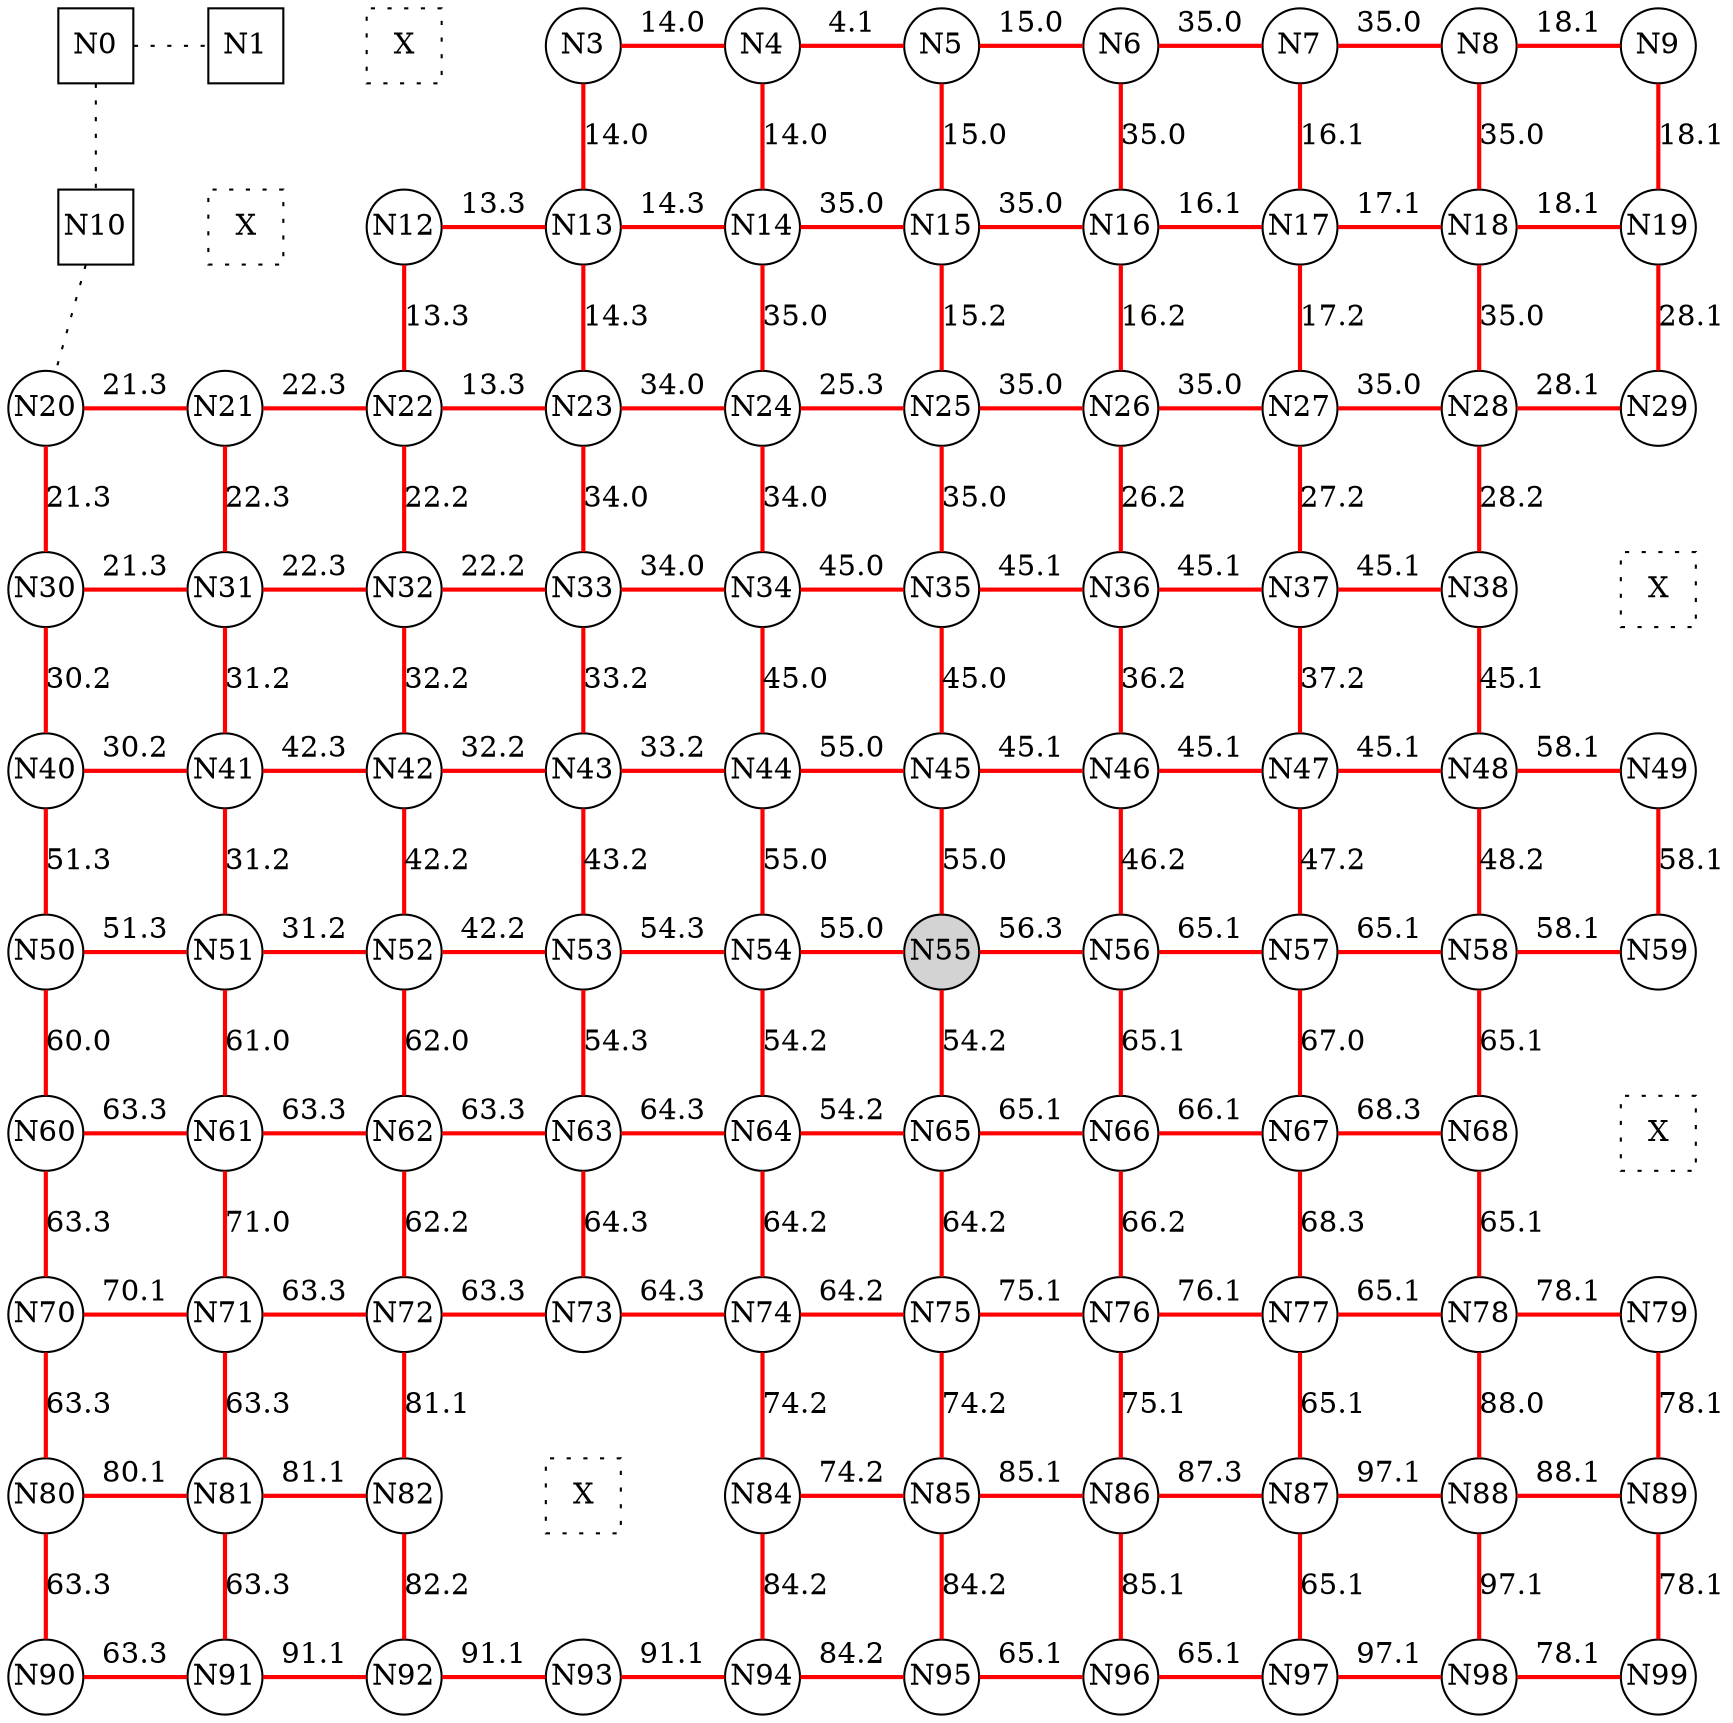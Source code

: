 
 digraph G { graph [layout=dot] 
 {rank=same; N0 [shape=square, fixedsize=true]; N1 [shape=square, fixedsize=true]; N2 [shape=square, style=dotted, fixedsize=true, label=X]; N3 [shape=circle, fixedsize=true]; N4 [shape=circle, fixedsize=true]; N5 [shape=circle, fixedsize=true]; N6 [shape=circle, fixedsize=true]; N7 [shape=circle, fixedsize=true]; N8 [shape=circle, fixedsize=true]; N9 [shape=circle, fixedsize=true];  }
 {rank=same; N10 [shape=square, fixedsize=true]; N11 [shape=square, style=dotted, fixedsize=true, label=X]; N12 [shape=circle, fixedsize=true]; N13 [shape=circle, fixedsize=true]; N14 [shape=circle, fixedsize=true]; N15 [shape=circle, fixedsize=true]; N16 [shape=circle, fixedsize=true]; N17 [shape=circle, fixedsize=true]; N18 [shape=circle, fixedsize=true]; N19 [shape=circle, fixedsize=true];  }
 {rank=same; N20 [shape=circle, fixedsize=true]; N21 [shape=circle, fixedsize=true]; N22 [shape=circle, fixedsize=true]; N23 [shape=circle, fixedsize=true]; N24 [shape=circle, fixedsize=true]; N25 [shape=circle, fixedsize=true]; N26 [shape=circle, fixedsize=true]; N27 [shape=circle, fixedsize=true]; N28 [shape=circle, fixedsize=true]; N29 [shape=circle, fixedsize=true];  }
 {rank=same; N30 [shape=circle, fixedsize=true]; N31 [shape=circle, fixedsize=true]; N32 [shape=circle, fixedsize=true]; N33 [shape=circle, fixedsize=true]; N34 [shape=circle, fixedsize=true]; N35 [shape=circle, fixedsize=true]; N36 [shape=circle, fixedsize=true]; N37 [shape=circle, fixedsize=true]; N38 [shape=circle, fixedsize=true]; N39 [shape=square, style=dotted, fixedsize=true, label=X];  }
 {rank=same; N40 [shape=circle, fixedsize=true]; N41 [shape=circle, fixedsize=true]; N42 [shape=circle, fixedsize=true]; N43 [shape=circle, fixedsize=true]; N44 [shape=circle, fixedsize=true]; N45 [shape=circle, fixedsize=true]; N46 [shape=circle, fixedsize=true]; N47 [shape=circle, fixedsize=true]; N48 [shape=circle, fixedsize=true]; N49 [shape=circle, fixedsize=true];  }
 {rank=same; N50 [shape=circle, fixedsize=true]; N51 [shape=circle, fixedsize=true]; N52 [shape=circle, fixedsize=true]; N53 [shape=circle, fixedsize=true]; N54 [shape=circle, fixedsize=true]; N55 [shape=circle, style=filled, fixedsize=true]; N56 [shape=circle, fixedsize=true]; N57 [shape=circle, fixedsize=true]; N58 [shape=circle, fixedsize=true]; N59 [shape=circle, fixedsize=true];  }
 {rank=same; N60 [shape=circle, fixedsize=true]; N61 [shape=circle, fixedsize=true]; N62 [shape=circle, fixedsize=true]; N63 [shape=circle, fixedsize=true]; N64 [shape=circle, fixedsize=true]; N65 [shape=circle, fixedsize=true]; N66 [shape=circle, fixedsize=true]; N67 [shape=circle, fixedsize=true]; N68 [shape=circle, fixedsize=true]; N69 [shape=square, style=dotted, fixedsize=true, label=X];  }
 {rank=same; N70 [shape=circle, fixedsize=true]; N71 [shape=circle, fixedsize=true]; N72 [shape=circle, fixedsize=true]; N73 [shape=circle, fixedsize=true]; N74 [shape=circle, fixedsize=true]; N75 [shape=circle, fixedsize=true]; N76 [shape=circle, fixedsize=true]; N77 [shape=circle, fixedsize=true]; N78 [shape=circle, fixedsize=true]; N79 [shape=circle, fixedsize=true];  }
 {rank=same; N80 [shape=circle, fixedsize=true]; N81 [shape=circle, fixedsize=true]; N82 [shape=circle, fixedsize=true]; N83 [shape=square, style=dotted, fixedsize=true, label=X]; N84 [shape=circle, fixedsize=true]; N85 [shape=circle, fixedsize=true]; N86 [shape=circle, fixedsize=true]; N87 [shape=circle, fixedsize=true]; N88 [shape=circle, fixedsize=true]; N89 [shape=circle, fixedsize=true];  }
 {rank=same; N90 [shape=circle, fixedsize=true]; N91 [shape=circle, fixedsize=true]; N92 [shape=circle, fixedsize=true]; N93 [shape=circle, fixedsize=true]; N94 [shape=circle, fixedsize=true]; N95 [shape=circle, fixedsize=true]; N96 [shape=circle, fixedsize=true]; N97 [shape=circle, fixedsize=true]; N98 [shape=circle, fixedsize=true]; N99 [shape=circle, fixedsize=true];  }
N0->N1 [dir=none, style=dotted, label=""]
N1->N2 [dir=none, style=invis, label=" "]
N2->N3 [dir=none, style=invis, label=" "]
N3->N4 [dir=none, color=red, style=bold, label="14.0"]
N4->N5 [dir=none, color=red, style=bold, label="4.1"]
N5->N6 [dir=none, color=red, style=bold, label="15.0"]
N6->N7 [dir=none, color=red, style=bold, label="35.0"]
N7->N8 [dir=none, color=red, style=bold, label="35.0"]
N8->N9 [dir=none, color=red, style=bold, label="18.1"]
N10->N11 [dir=none, style=invis, label=" "]
N11->N12 [dir=none, style=invis, label=" "]
N12->N13 [dir=none, color=red, style=bold, label="13.3"]
N13->N14 [dir=none, color=red, style=bold, label="14.3"]
N14->N15 [dir=none, color=red, style=bold, label="35.0"]
N15->N16 [dir=none, color=red, style=bold, label="35.0"]
N16->N17 [dir=none, color=red, style=bold, label="16.1"]
N17->N18 [dir=none, color=red, style=bold, label="17.1"]
N18->N19 [dir=none, color=red, style=bold, label="18.1"]
N20->N21 [dir=none, color=red, style=bold, label="21.3"]
N21->N22 [dir=none, color=red, style=bold, label="22.3"]
N22->N23 [dir=none, color=red, style=bold, label="13.3"]
N23->N24 [dir=none, color=red, style=bold, label="34.0"]
N24->N25 [dir=none, color=red, style=bold, label="25.3"]
N25->N26 [dir=none, color=red, style=bold, label="35.0"]
N26->N27 [dir=none, color=red, style=bold, label="35.0"]
N27->N28 [dir=none, color=red, style=bold, label="35.0"]
N28->N29 [dir=none, color=red, style=bold, label="28.1"]
N30->N31 [dir=none, color=red, style=bold, label="21.3"]
N31->N32 [dir=none, color=red, style=bold, label="22.3"]
N32->N33 [dir=none, color=red, style=bold, label="22.2"]
N33->N34 [dir=none, color=red, style=bold, label="34.0"]
N34->N35 [dir=none, color=red, style=bold, label="45.0"]
N35->N36 [dir=none, color=red, style=bold, label="45.1"]
N36->N37 [dir=none, color=red, style=bold, label="45.1"]
N37->N38 [dir=none, color=red, style=bold, label="45.1"]
N38->N39 [dir=none, style=invis, label=" "]
N40->N41 [dir=none, color=red, style=bold, label="30.2"]
N41->N42 [dir=none, color=red, style=bold, label="42.3"]
N42->N43 [dir=none, color=red, style=bold, label="32.2"]
N43->N44 [dir=none, color=red, style=bold, label="33.2"]
N44->N45 [dir=none, color=red, style=bold, label="55.0"]
N45->N46 [dir=none, color=red, style=bold, label="45.1"]
N46->N47 [dir=none, color=red, style=bold, label="45.1"]
N47->N48 [dir=none, color=red, style=bold, label="45.1"]
N48->N49 [dir=none, color=red, style=bold, label="58.1"]
N50->N51 [dir=none, color=red, style=bold, label="51.3"]
N51->N52 [dir=none, color=red, style=bold, label="31.2"]
N52->N53 [dir=none, color=red, style=bold, label="42.2"]
N53->N54 [dir=none, color=red, style=bold, label="54.3"]
N54->N55 [dir=none, color=red, style=bold, label="55.0"]
N55->N56 [dir=none, color=red, style=bold, label="56.3"]
N56->N57 [dir=none, color=red, style=bold, label="65.1"]
N57->N58 [dir=none, color=red, style=bold, label="65.1"]
N58->N59 [dir=none, color=red, style=bold, label="58.1"]
N60->N61 [dir=none, color=red, style=bold, label="63.3"]
N61->N62 [dir=none, color=red, style=bold, label="63.3"]
N62->N63 [dir=none, color=red, style=bold, label="63.3"]
N63->N64 [dir=none, color=red, style=bold, label="64.3"]
N64->N65 [dir=none, color=red, style=bold, label="54.2"]
N65->N66 [dir=none, color=red, style=bold, label="65.1"]
N66->N67 [dir=none, color=red, style=bold, label="66.1"]
N67->N68 [dir=none, color=red, style=bold, label="68.3"]
N68->N69 [dir=none, style=invis, label=" "]
N70->N71 [dir=none, color=red, style=bold, label="70.1"]
N71->N72 [dir=none, color=red, style=bold, label="63.3"]
N72->N73 [dir=none, color=red, style=bold, label="63.3"]
N73->N74 [dir=none, color=red, style=bold, label="64.3"]
N74->N75 [dir=none, color=red, style=bold, label="64.2"]
N75->N76 [dir=none, color=red, style=bold, label="75.1"]
N76->N77 [dir=none, color=red, style=bold, label="76.1"]
N77->N78 [dir=none, color=red, style=bold, label="65.1"]
N78->N79 [dir=none, color=red, style=bold, label="78.1"]
N80->N81 [dir=none, color=red, style=bold, label="80.1"]
N81->N82 [dir=none, color=red, style=bold, label="81.1"]
N82->N83 [dir=none, style=invis, label=" "]
N83->N84 [dir=none, style=invis, label=" "]
N84->N85 [dir=none, color=red, style=bold, label="74.2"]
N85->N86 [dir=none, color=red, style=bold, label="85.1"]
N86->N87 [dir=none, color=red, style=bold, label="87.3"]
N87->N88 [dir=none, color=red, style=bold, label="97.1"]
N88->N89 [dir=none, color=red, style=bold, label="88.1"]
N90->N91 [dir=none, color=red, style=bold, label="63.3"]
N91->N92 [dir=none, color=red, style=bold, label="91.1"]
N92->N93 [dir=none, color=red, style=bold, label="91.1"]
N93->N94 [dir=none, color=red, style=bold, label="91.1"]
N94->N95 [dir=none, color=red, style=bold, label="84.2"]
N95->N96 [dir=none, color=red, style=bold, label="65.1"]
N96->N97 [dir=none, color=red, style=bold, label="65.1"]
N97->N98 [dir=none, color=red, style=bold, label="97.1"]
N98->N99 [dir=none, color=red, style=bold, label="78.1"]
N0->N10 [dir=none, style=dotted, label=""]
N10->N20 [dir=none, style=dotted, label=""]
N20->N30 [dir=none, color=red, style=bold, label="21.3"]
N30->N40 [dir=none, color=red, style=bold, label="30.2"]
N40->N50 [dir=none, color=red, style=bold, label="51.3"]
N50->N60 [dir=none, color=red, style=bold, label="60.0"]
N60->N70 [dir=none, color=red, style=bold, label="63.3"]
N70->N80 [dir=none, color=red, style=bold, label="63.3"]
N80->N90 [dir=none, color=red, style=bold, label="63.3"]
N1->N11 [dir=none, style=invis, label=" "]
N11->N21 [dir=none, style=invis, label=" "]
N21->N31 [dir=none, color=red, style=bold, label="22.3"]
N31->N41 [dir=none, color=red, style=bold, label="31.2"]
N41->N51 [dir=none, color=red, style=bold, label="31.2"]
N51->N61 [dir=none, color=red, style=bold, label="61.0"]
N61->N71 [dir=none, color=red, style=bold, label="71.0"]
N71->N81 [dir=none, color=red, style=bold, label="63.3"]
N81->N91 [dir=none, color=red, style=bold, label="63.3"]
N2->N12 [dir=none, style=invis, label=" "]
N12->N22 [dir=none, color=red, style=bold, label="13.3"]
N22->N32 [dir=none, color=red, style=bold, label="22.2"]
N32->N42 [dir=none, color=red, style=bold, label="32.2"]
N42->N52 [dir=none, color=red, style=bold, label="42.2"]
N52->N62 [dir=none, color=red, style=bold, label="62.0"]
N62->N72 [dir=none, color=red, style=bold, label="62.2"]
N72->N82 [dir=none, color=red, style=bold, label="81.1"]
N82->N92 [dir=none, color=red, style=bold, label="82.2"]
N3->N13 [dir=none, color=red, style=bold, label="14.0"]
N13->N23 [dir=none, color=red, style=bold, label="14.3"]
N23->N33 [dir=none, color=red, style=bold, label="34.0"]
N33->N43 [dir=none, color=red, style=bold, label="33.2"]
N43->N53 [dir=none, color=red, style=bold, label="43.2"]
N53->N63 [dir=none, color=red, style=bold, label="54.3"]
N63->N73 [dir=none, color=red, style=bold, label="64.3"]
N73->N83 [dir=none, style=invis, label=" "]
N83->N93 [dir=none, style=invis, label=" "]
N4->N14 [dir=none, color=red, style=bold, label="14.0"]
N14->N24 [dir=none, color=red, style=bold, label="35.0"]
N24->N34 [dir=none, color=red, style=bold, label="34.0"]
N34->N44 [dir=none, color=red, style=bold, label="45.0"]
N44->N54 [dir=none, color=red, style=bold, label="55.0"]
N54->N64 [dir=none, color=red, style=bold, label="54.2"]
N64->N74 [dir=none, color=red, style=bold, label="64.2"]
N74->N84 [dir=none, color=red, style=bold, label="74.2"]
N84->N94 [dir=none, color=red, style=bold, label="84.2"]
N5->N15 [dir=none, color=red, style=bold, label="15.0"]
N15->N25 [dir=none, color=red, style=bold, label="15.2"]
N25->N35 [dir=none, color=red, style=bold, label="35.0"]
N35->N45 [dir=none, color=red, style=bold, label="45.0"]
N45->N55 [dir=none, color=red, style=bold, label="55.0"]
N55->N65 [dir=none, color=red, style=bold, label="54.2"]
N65->N75 [dir=none, color=red, style=bold, label="64.2"]
N75->N85 [dir=none, color=red, style=bold, label="74.2"]
N85->N95 [dir=none, color=red, style=bold, label="84.2"]
N6->N16 [dir=none, color=red, style=bold, label="35.0"]
N16->N26 [dir=none, color=red, style=bold, label="16.2"]
N26->N36 [dir=none, color=red, style=bold, label="26.2"]
N36->N46 [dir=none, color=red, style=bold, label="36.2"]
N46->N56 [dir=none, color=red, style=bold, label="46.2"]
N56->N66 [dir=none, color=red, style=bold, label="65.1"]
N66->N76 [dir=none, color=red, style=bold, label="66.2"]
N76->N86 [dir=none, color=red, style=bold, label="75.1"]
N86->N96 [dir=none, color=red, style=bold, label="85.1"]
N7->N17 [dir=none, color=red, style=bold, label="16.1"]
N17->N27 [dir=none, color=red, style=bold, label="17.2"]
N27->N37 [dir=none, color=red, style=bold, label="27.2"]
N37->N47 [dir=none, color=red, style=bold, label="37.2"]
N47->N57 [dir=none, color=red, style=bold, label="47.2"]
N57->N67 [dir=none, color=red, style=bold, label="67.0"]
N67->N77 [dir=none, color=red, style=bold, label="68.3"]
N77->N87 [dir=none, color=red, style=bold, label="65.1"]
N87->N97 [dir=none, color=red, style=bold, label="65.1"]
N8->N18 [dir=none, color=red, style=bold, label="35.0"]
N18->N28 [dir=none, color=red, style=bold, label="35.0"]
N28->N38 [dir=none, color=red, style=bold, label="28.2"]
N38->N48 [dir=none, color=red, style=bold, label="45.1"]
N48->N58 [dir=none, color=red, style=bold, label="48.2"]
N58->N68 [dir=none, color=red, style=bold, label="65.1"]
N68->N78 [dir=none, color=red, style=bold, label="65.1"]
N78->N88 [dir=none, color=red, style=bold, label="88.0"]
N88->N98 [dir=none, color=red, style=bold, label="97.1"]
N9->N19 [dir=none, color=red, style=bold, label="18.1"]
N19->N29 [dir=none, color=red, style=bold, label="28.1"]
N29->N39 [dir=none, style=invis, label=" "]
N39->N49 [dir=none, style=invis, label=" "]
N49->N59 [dir=none, color=red, style=bold, label="58.1"]
N59->N69 [dir=none, style=invis, label=" "]
N69->N79 [dir=none, style=invis, label=" "]
N79->N89 [dir=none, color=red, style=bold, label="78.1"]
N89->N99 [dir=none, color=red, style=bold, label="78.1"]
 }